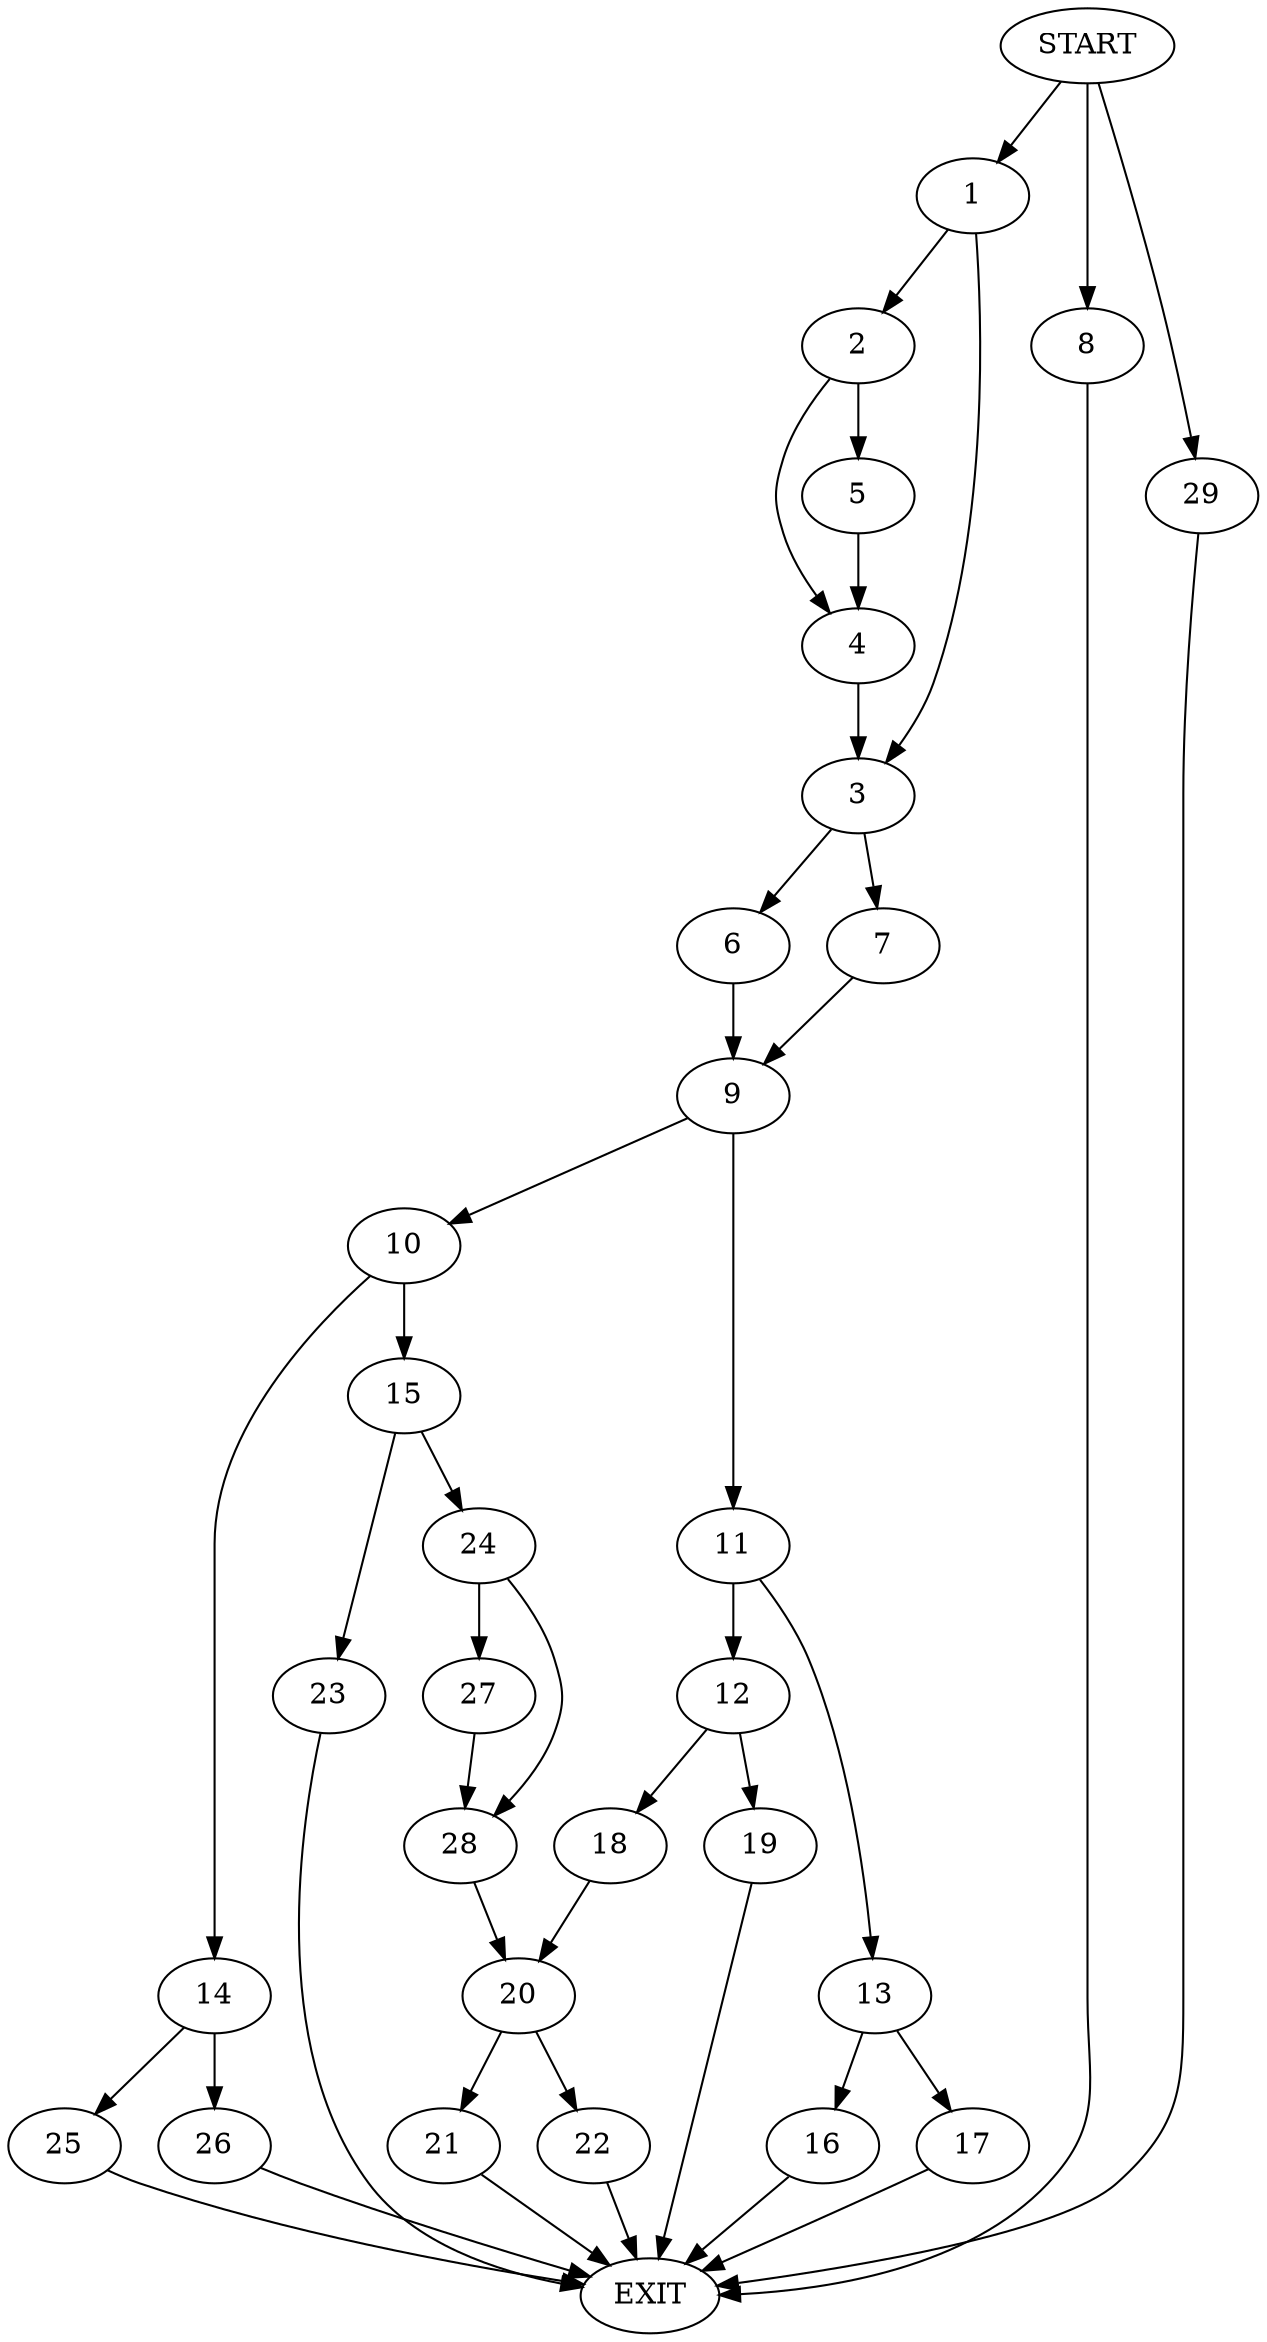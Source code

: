 digraph {
0 [label="START"]
30 [label="EXIT"]
0 -> 1
1 -> 2
1 -> 3
2 -> 4
2 -> 5
3 -> 6
3 -> 7
4 -> 3
5 -> 4
0 -> 8
8 -> 30
6 -> 9
7 -> 9
9 -> 10
9 -> 11
11 -> 12
11 -> 13
10 -> 14
10 -> 15
13 -> 16
13 -> 17
12 -> 18
12 -> 19
17 -> 30
16 -> 30
18 -> 20
19 -> 30
20 -> 21
20 -> 22
15 -> 23
15 -> 24
14 -> 25
14 -> 26
26 -> 30
25 -> 30
24 -> 27
24 -> 28
23 -> 30
27 -> 28
28 -> 20
22 -> 30
21 -> 30
0 -> 29
29 -> 30
}
